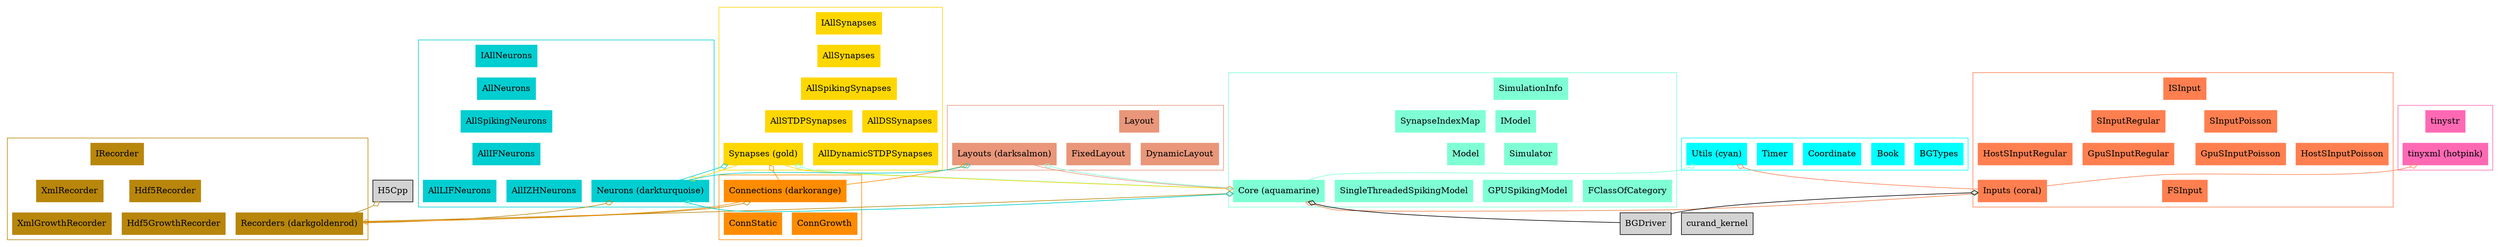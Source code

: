 //BrainGrid Overview
//Written in the Dot language (See Graphviz)

digraph {




	subgraph clusterCore {
		color = aquamarine
		node [shape = record, color = aquamarine];

		FClassOfCategory[label = FClassOfCategory, style = filled];
		GPUSpikingModel[label = GPUSpikingModel, style = filled];
		IModel[label = IModel, style = filled];
		Model[label = Model, style = filled];
		SimulationInfo[label = SimulationInfo, style = filled];
		Simulator[label = Simulator, style = filled];
		SingleThreadedSpikingModel[label = SingleThreadedSpikingModel, style = filled];
		SynapseIndexMap[label = SynapseIndexMap, style = filled];
		Core[label = "Core (aquamarine)", style = filled];


		//------LAYOUT FOR SUBGRAPH------


		rankdir = BT; // Rank Direction Bottom to Top
		nodesep = 0.96; // Node Separation
		ranksep = 0.96; // Rank Separation


		//INHERITANCE//


		GPUSpikingModel -> Model [style=invis];

		Model -> IModel [style=invis];

		SingleThreadedSpikingModel -> Model [style=invis];


		//COMPOSITION//


		IModel -> SimulationInfo [style=invis];

		Model -> SynapseIndexMap [style=invis];

		Simulator -> IModel [style=invis];
		Simulator -> SimulationInfo [style=invis];
	}//end subgraph Core


	subgraph clusterRecorders {
		color = darkgoldenrod
		node [shape = record, color = darkgoldenrod];

		Hdf5GrowthRecorder[label = Hdf5GrowthRecorder, style = filled];
		Hdf5Recorder[label = Hdf5Recorder, style = filled];
		IRecorder[label = IRecorder, style = filled];
		XmlGrowthRecorder[label = XmlGrowthRecorder, style = filled];
		XmlRecorder[label = XmlRecorder, style = filled];
		Recorders[label = "Recorders (darkgoldenrod)", style = filled];


		//------LAYOUT FOR SUBGRAPH------


		rankdir = BT; // Rank Direction Bottom to Top
		nodesep = 0.96; // Node Separation
		ranksep = 0.96; // Rank Separation


		//INHERITANCE//


		Hdf5GrowthRecorder -> Hdf5Recorder [style=invis];

		Hdf5Recorder -> IRecorder [style=invis];

		XmlGrowthRecorder -> XmlRecorder [style=invis];

		XmlRecorder -> IRecorder [style=invis];


		//COMPOSITION//

	}//end subgraph Recorders


	subgraph clusterInputs {
		color = coral
		node [shape = record, color = coral];

		FSInput[label = FSInput, style = filled];
		GpuSInputPoisson[label = GpuSInputPoisson, style = filled];
		GpuSInputRegular[label = GpuSInputRegular, style = filled];
		HostSInputPoisson[label = HostSInputPoisson, style = filled];
		HostSInputRegular[label = HostSInputRegular, style = filled];
		ISInput[label = ISInput, style = filled];
		SInputPoisson[label = SInputPoisson, style = filled];
		SInputRegular[label = SInputRegular, style = filled];
		Inputs[label = "Inputs (coral)", style = filled];


		//------LAYOUT FOR SUBGRAPH------


		rankdir = BT; // Rank Direction Bottom to Top
		nodesep = 0.96; // Node Separation
		ranksep = 0.96; // Rank Separation


		//INHERITANCE//


		GpuSInputPoisson -> SInputPoisson [style=invis];

		GpuSInputRegular -> SInputRegular [style=invis];

		HostSInputPoisson -> SInputPoisson [style=invis];

		HostSInputRegular -> SInputRegular [style=invis];

		SInputPoisson -> ISInput [style=invis];

		SInputRegular -> ISInput [style=invis];


		//COMPOSITION//


		FSInput -> GpuSInputPoisson [style=invis];
		FSInput -> GpuSInputRegular [style=invis];
		FSInput -> HostSInputPoisson [style=invis];
		FSInput -> HostSInputRegular [style=invis];
		FSInput -> ISInput [style=invis];
	}//end subgraph Inputs


	subgraph clusterSynapses {
		color = gold
		node [shape = record, color = gold];

		AllDSSynapses[label = AllDSSynapses, style = filled];
		AllDynamicSTDPSynapses[label = AllDynamicSTDPSynapses, style = filled];
		AllSTDPSynapses[label = AllSTDPSynapses, style = filled];
		AllSpikingSynapses[label = AllSpikingSynapses, style = filled];
		AllSynapses[label = AllSynapses, style = filled];
		IAllSynapses[label = IAllSynapses, style = filled];
		Synapses[label = "Synapses (gold)", style = filled];


		//------LAYOUT FOR SUBGRAPH------


		rankdir = BT; // Rank Direction Bottom to Top
		nodesep = 0.96; // Node Separation
		ranksep = 0.96; // Rank Separation


		//INHERITANCE//


		AllDSSynapses -> AllSpikingSynapses [style=invis];

		AllDynamicSTDPSynapses -> AllSTDPSynapses [style=invis];

		AllSTDPSynapses -> AllSpikingSynapses [style=invis];

		AllSpikingSynapses -> AllSynapses [style=invis];

		AllSynapses -> IAllSynapses [style=invis];


		//COMPOSITION//

	}//end subgraph Synapses


	subgraph clusterConnections {
		color = darkorange
		node [shape = record, color = darkorange];

		ConnGrowth[label = ConnGrowth, style = filled];
		ConnStatic[label = ConnStatic, style = filled];
		Connections[label = Connections, style = filled];
		Connections[label = "Connections (darkorange)", style = filled];


		//------LAYOUT FOR SUBGRAPH------


		rankdir = BT; // Rank Direction Bottom to Top
		nodesep = 0.96; // Node Separation
		ranksep = 0.96; // Rank Separation


		//INHERITANCE//


		ConnGrowth -> Connections [style=invis];

		ConnStatic -> Connections [style=invis];


		//COMPOSITION//

	}//end subgraph Connections


	subgraph clusterUtils {
		color = cyan
		node [shape = record, color = cyan];

		BGTypes[label = BGTypes, style = filled];
		Book[label = Book, style = filled];
		Coordinate[label = Coordinate, style = filled];
		Timer[label = Timer, style = filled];
		Utils[label = "Utils (cyan)", style = filled];


		//------LAYOUT FOR SUBGRAPH------


		rankdir = BT; // Rank Direction Bottom to Top
		nodesep = 0.96; // Node Separation
		ranksep = 0.96; // Rank Separation


		//INHERITANCE//



		//COMPOSITION//

	}//end subgraph Utils


	subgraph clusterLayouts {
		color = darksalmon
		node [shape = record, color = darksalmon];

		DynamicLayout[label = DynamicLayout, style = filled];
		FixedLayout[label = FixedLayout, style = filled];
		Layout[label = Layout, style = filled];
		Layouts[label = "Layouts (darksalmon)", style = filled];


		//------LAYOUT FOR SUBGRAPH------


		rankdir = BT; // Rank Direction Bottom to Top
		nodesep = 0.96; // Node Separation
		ranksep = 0.96; // Rank Separation


		//INHERITANCE//


		DynamicLayout -> Layout [style=invis];

		FixedLayout -> Layout [style=invis];


		//COMPOSITION//

	}//end subgraph Layouts


	subgraph clusterNeurons {
		color = darkturquoise
		node [shape = record, color = darkturquoise];

		AllIFNeurons[label = AllIFNeurons, style = filled];
		AllIZHNeurons[label = AllIZHNeurons, style = filled];
		AllLIFNeurons[label = AllLIFNeurons, style = filled];
		AllNeurons[label = AllNeurons, style = filled];
		AllSpikingNeurons[label = AllSpikingNeurons, style = filled];
		IAllNeurons[label = IAllNeurons, style = filled];
		Neurons[label = "Neurons (darkturquoise)", style = filled];


		//------LAYOUT FOR SUBGRAPH------


		rankdir = BT; // Rank Direction Bottom to Top
		nodesep = 0.96; // Node Separation
		ranksep = 0.96; // Rank Separation


		//INHERITANCE//


		AllIFNeurons -> AllSpikingNeurons [style=invis];

		AllIZHNeurons -> AllIFNeurons [style=invis];

		AllLIFNeurons -> AllIFNeurons [style=invis];

		AllNeurons -> IAllNeurons [style=invis];

		AllSpikingNeurons -> AllNeurons [style=invis];


		//COMPOSITION//

	}//end subgraph Neurons


	subgraph clustertinyxml {
		color = hotpink
		node [shape = record, color = hotpink];

		tinystr[label = tinystr, style = filled];
		tinyxml[label = tinyxml, style = filled];
		tinyxml[label = "tinyxml (hotpink)", style = filled];


		//------LAYOUT FOR SUBGRAPH------


		rankdir = BT; // Rank Direction Bottom to Top
		nodesep = 0.96; // Node Separation
		ranksep = 0.96; // Rank Separation


		//INHERITANCE//



		//COMPOSITION//


		tinyxml -> tinystr [style=invis];
	}//end subgraph tinyxml


	subgraph NAME_ERROR {
		node [shape = record];


		BGDriver[label = BGDriver, style = filled];


		//------LAYOUT FOR SUBGRAPH------


		rankdir = BT; // Rank Direction Bottom to Top
		nodesep = 0.96; // Node Separation
		ranksep = 0.96; // Rank Separation


		//INHERITANCE//



		//COMPOSITION//

	}//end subgraph NAME_ERROR


	subgraph NAME_ERROR {
		node [shape = record];


		H5Cpp[label = H5Cpp, style = filled];


		//------LAYOUT FOR SUBGRAPH------


		rankdir = BT; // Rank Direction Bottom to Top
		nodesep = 0.96; // Node Separation
		ranksep = 0.96; // Rank Separation


		//INHERITANCE//



		//COMPOSITION//

	}//end subgraph NAME_ERROR


	subgraph NAME_ERROR {
		node [shape = record];


		curand_kernel[label = curand_kernel, style = filled];


		//------LAYOUT FOR SUBGRAPH------


		rankdir = BT; // Rank Direction Bottom to Top
		nodesep = 0.96; // Node Separation
		ranksep = 0.96; // Rank Separation


		//INHERITANCE//



		//COMPOSITION//

	}//end subgraph NAME_ERROR
//-------LAYOUT OF RELATIONSHIPS BETWEEN SUBGRAPHS------//
rankdir = BT; // Rank Direction Top to Bottom
nodesep = 0.24; // Node Separation
ranksep = 0.24; // Rank Separation
concentrate = true;


edge [color=darkgoldenrod];
Recorders -> H5Cpp [arrowhead=ediamond];

edge [color=darkorange];
Connections -> Layouts [arrowhead=ediamond];

edge [color=aquamarine];
Core -> Utils [arrowhead=ediamond];

edge [color=coral];
Inputs -> Core [arrowhead=ediamond];

edge [color=darkturquoise];
Neurons -> Core [arrowhead=ediamond];

edge [color=gold];
Synapses -> Neurons [arrowhead=ediamond];

edge [color=darkturquoise];
Neurons -> Synapses [arrowhead=ediamond];

edge [color=gold];
Synapses -> Core [arrowhead=ediamond];

edge [color=darkgoldenrod];
Recorders -> Connections [arrowhead=ediamond];
Recorders -> Core [arrowhead=ediamond];
Recorders -> Neurons [arrowhead=ediamond];

edge [color=darksalmon];
Layouts -> Core [arrowhead=ediamond];

edge [color=coral];
Inputs -> tinyxml [arrowhead=ediamond];

edge [color=aquamarine];
Core -> Connections [arrowhead=ediamond];

edge [color=darkturquoise];
Neurons -> Layouts [arrowhead=ediamond];

edge [color=aquamarine];
Core -> Synapses [arrowhead=ediamond];

edge [color=black];
BGDriver -> Core [arrowhead=ediamond];

edge [color=darkorange];
Connections -> Synapses [arrowhead=ediamond];
Connections -> Recorders [arrowhead=ediamond];

edge [color=aquamarine];
Core -> Layouts [arrowhead=ediamond];

edge [color=black];
BGDriver -> Inputs [arrowhead=ediamond];

edge [color=coral];
Inputs -> Utils [arrowhead=ediamond];

edge [color=aquamarine];
Core -> Neurons [arrowhead=ediamond];

edge [color=darkorange];
Connections -> Neurons [arrowhead=ediamond];

edge [color=aquamarine];
Core -> Inputs [arrowhead=ediamond];
}//End digraph declaration
